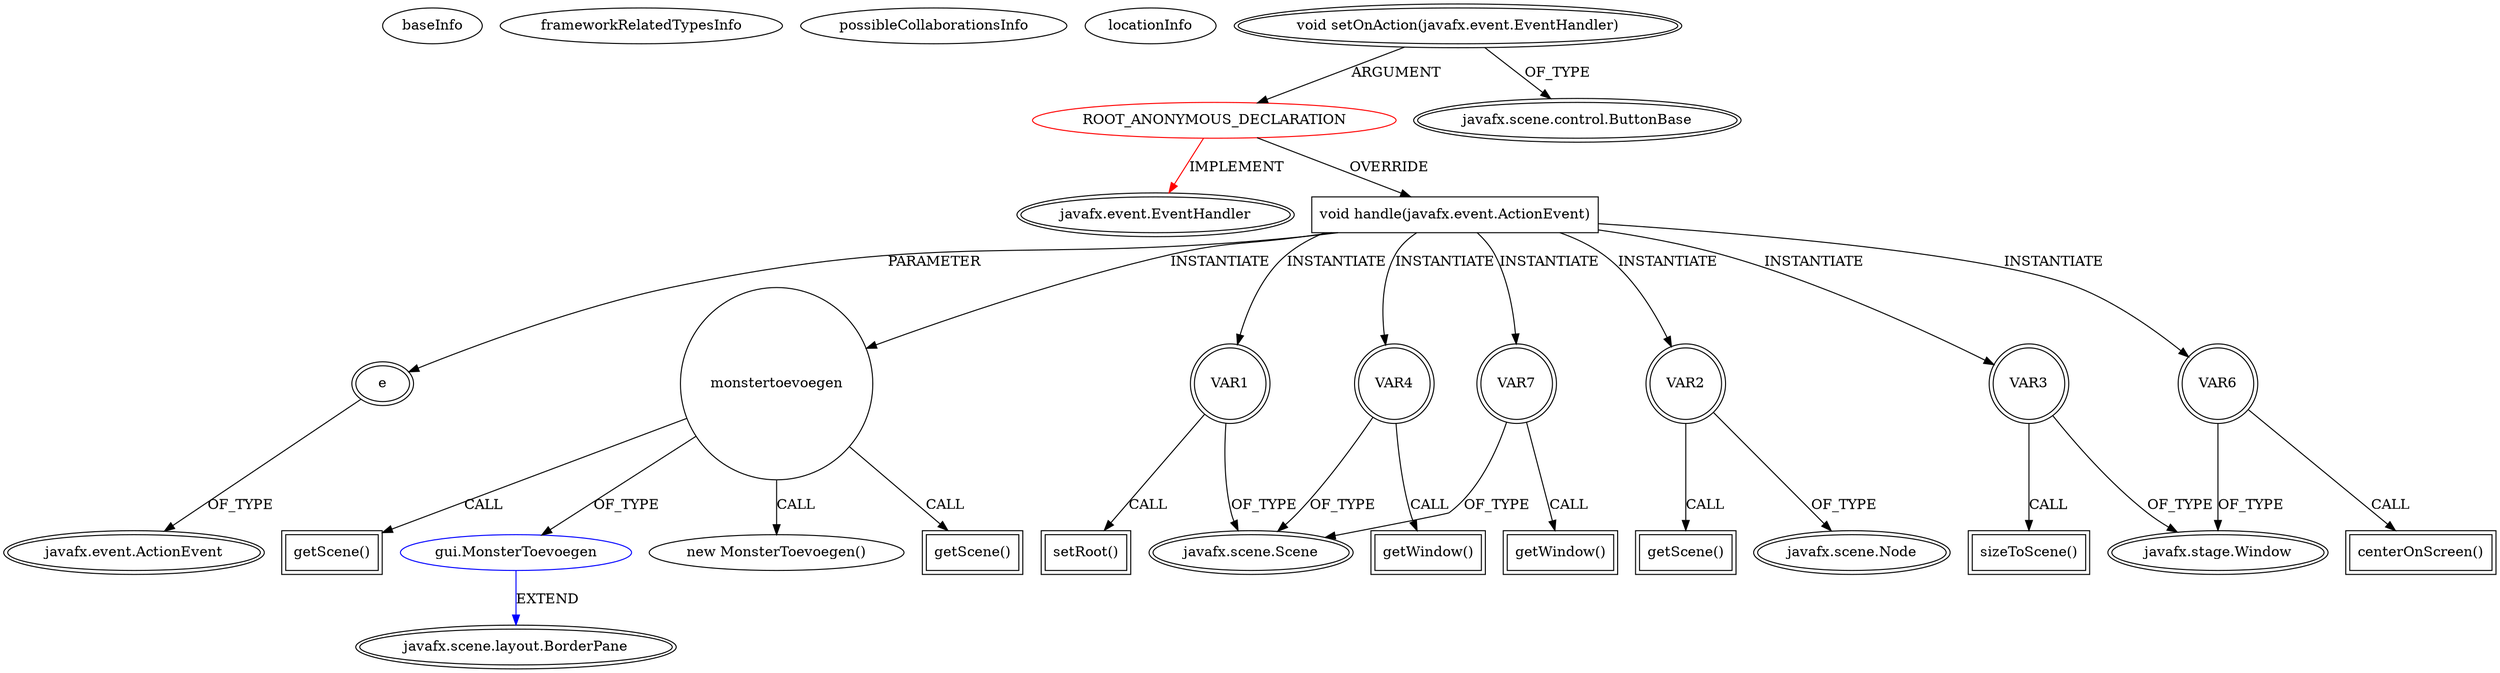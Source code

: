 digraph {
baseInfo[graphId=369,category="extension_graph",isAnonymous=true,possibleRelation=true]
frameworkRelatedTypesInfo[0="javafx.event.EventHandler"]
possibleCollaborationsInfo[0="369~OVERRIDING_METHOD_DECLARATION-INSTANTIATION-~javafx.event.EventHandler ~javafx.scene.layout.BorderPane ~true~false"]
locationInfo[projectName="Dieuken-rpg",filePath="/Dieuken-rpg/rpg-master/src/gui/BeginScherm.java",contextSignature="javafx.scene.layout.HBox addHBox()",graphId="369"]
0[label="ROOT_ANONYMOUS_DECLARATION",vertexType="ROOT_ANONYMOUS_DECLARATION",isFrameworkType=false,color=red]
1[label="javafx.event.EventHandler",vertexType="FRAMEWORK_INTERFACE_TYPE",isFrameworkType=true,peripheries=2]
2[label="void setOnAction(javafx.event.EventHandler)",vertexType="OUTSIDE_CALL",isFrameworkType=true,peripheries=2]
3[label="javafx.scene.control.ButtonBase",vertexType="FRAMEWORK_CLASS_TYPE",isFrameworkType=true,peripheries=2]
4[label="void handle(javafx.event.ActionEvent)",vertexType="OVERRIDING_METHOD_DECLARATION",isFrameworkType=false,shape=box]
5[label="e",vertexType="PARAMETER_DECLARATION",isFrameworkType=true,peripheries=2]
6[label="javafx.event.ActionEvent",vertexType="FRAMEWORK_CLASS_TYPE",isFrameworkType=true,peripheries=2]
8[label="monstertoevoegen",vertexType="VARIABLE_EXPRESION",isFrameworkType=false,shape=circle]
9[label="gui.MonsterToevoegen",vertexType="REFERENCE_CLIENT_CLASS_DECLARATION",isFrameworkType=false,color=blue]
10[label="javafx.scene.layout.BorderPane",vertexType="FRAMEWORK_CLASS_TYPE",isFrameworkType=true,peripheries=2]
7[label="new MonsterToevoegen()",vertexType="CONSTRUCTOR_CALL",isFrameworkType=false]
11[label="VAR1",vertexType="VARIABLE_EXPRESION",isFrameworkType=true,peripheries=2,shape=circle]
13[label="javafx.scene.Scene",vertexType="FRAMEWORK_CLASS_TYPE",isFrameworkType=true,peripheries=2]
12[label="setRoot()",vertexType="INSIDE_CALL",isFrameworkType=true,peripheries=2,shape=box]
14[label="VAR2",vertexType="VARIABLE_EXPRESION",isFrameworkType=true,peripheries=2,shape=circle]
16[label="javafx.scene.Node",vertexType="FRAMEWORK_CLASS_TYPE",isFrameworkType=true,peripheries=2]
15[label="getScene()",vertexType="INSIDE_CALL",isFrameworkType=true,peripheries=2,shape=box]
17[label="VAR3",vertexType="VARIABLE_EXPRESION",isFrameworkType=true,peripheries=2,shape=circle]
19[label="javafx.stage.Window",vertexType="FRAMEWORK_CLASS_TYPE",isFrameworkType=true,peripheries=2]
18[label="sizeToScene()",vertexType="INSIDE_CALL",isFrameworkType=true,peripheries=2,shape=box]
20[label="VAR4",vertexType="VARIABLE_EXPRESION",isFrameworkType=true,peripheries=2,shape=circle]
21[label="getWindow()",vertexType="INSIDE_CALL",isFrameworkType=true,peripheries=2,shape=box]
24[label="getScene()",vertexType="INSIDE_CALL",isFrameworkType=true,peripheries=2,shape=box]
25[label="VAR6",vertexType="VARIABLE_EXPRESION",isFrameworkType=true,peripheries=2,shape=circle]
26[label="centerOnScreen()",vertexType="INSIDE_CALL",isFrameworkType=true,peripheries=2,shape=box]
28[label="VAR7",vertexType="VARIABLE_EXPRESION",isFrameworkType=true,peripheries=2,shape=circle]
29[label="getWindow()",vertexType="INSIDE_CALL",isFrameworkType=true,peripheries=2,shape=box]
32[label="getScene()",vertexType="INSIDE_CALL",isFrameworkType=true,peripheries=2,shape=box]
0->1[label="IMPLEMENT",color=red]
2->0[label="ARGUMENT"]
2->3[label="OF_TYPE"]
0->4[label="OVERRIDE"]
5->6[label="OF_TYPE"]
4->5[label="PARAMETER"]
4->8[label="INSTANTIATE"]
9->10[label="EXTEND",color=blue]
8->9[label="OF_TYPE"]
8->7[label="CALL"]
4->11[label="INSTANTIATE"]
11->13[label="OF_TYPE"]
11->12[label="CALL"]
4->14[label="INSTANTIATE"]
14->16[label="OF_TYPE"]
14->15[label="CALL"]
4->17[label="INSTANTIATE"]
17->19[label="OF_TYPE"]
17->18[label="CALL"]
4->20[label="INSTANTIATE"]
20->13[label="OF_TYPE"]
20->21[label="CALL"]
8->24[label="CALL"]
4->25[label="INSTANTIATE"]
25->19[label="OF_TYPE"]
25->26[label="CALL"]
4->28[label="INSTANTIATE"]
28->13[label="OF_TYPE"]
28->29[label="CALL"]
8->32[label="CALL"]
}
